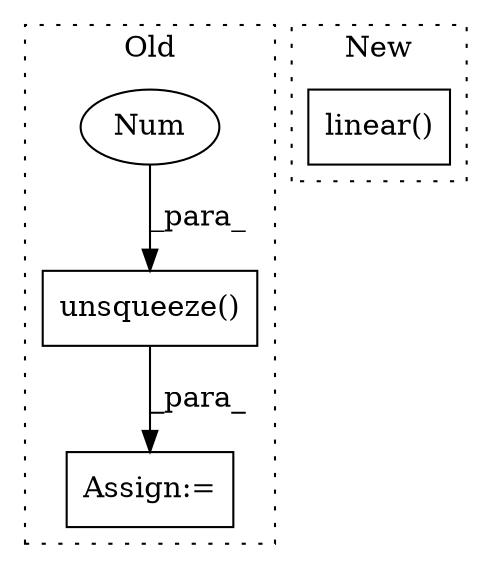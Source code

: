 digraph G {
subgraph cluster0 {
1 [label="unsqueeze()" a="75" s="6310,6380" l="69,1" shape="box"];
3 [label="Num" a="76" s="6379" l="1" shape="ellipse"];
4 [label="Assign:=" a="68" s="6307" l="3" shape="box"];
label = "Old";
style="dotted";
}
subgraph cluster1 {
2 [label="linear()" a="75" s="6568,6619" l="12,1" shape="box"];
label = "New";
style="dotted";
}
1 -> 4 [label="_para_"];
3 -> 1 [label="_para_"];
}